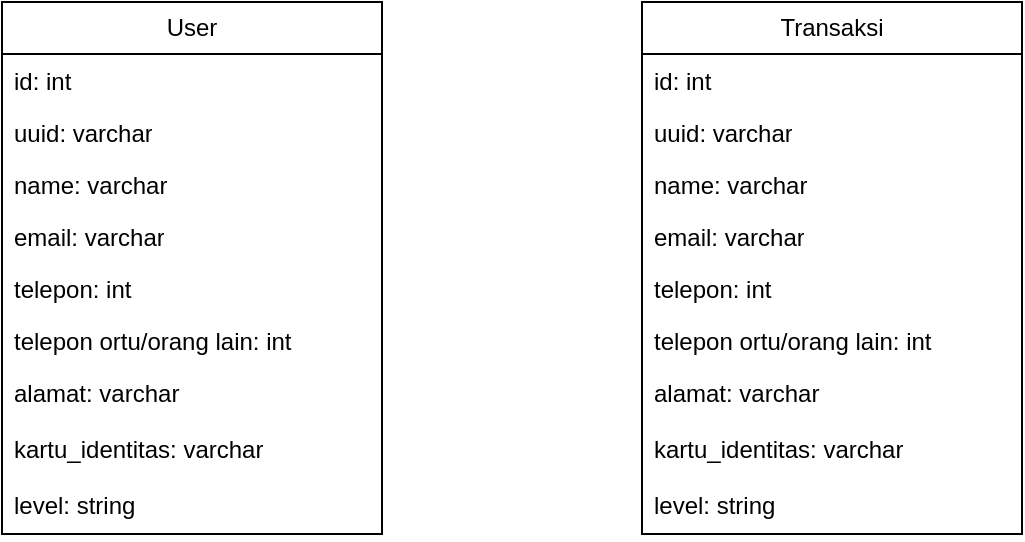 <mxfile version="24.0.2" type="github">
  <diagram name="Page-1" id="9ZRGtD-YlP-KnAtc68fH">
    <mxGraphModel dx="1050" dy="653" grid="1" gridSize="10" guides="1" tooltips="1" connect="1" arrows="1" fold="1" page="1" pageScale="1" pageWidth="850" pageHeight="1100" math="0" shadow="0">
      <root>
        <mxCell id="0" />
        <mxCell id="1" parent="0" />
        <mxCell id="C6Ly6a6qYXkCH6lOHlGY-5" value="User" style="swimlane;fontStyle=0;childLayout=stackLayout;horizontal=1;startSize=26;fillColor=none;horizontalStack=0;resizeParent=1;resizeParentMax=0;resizeLast=0;collapsible=1;marginBottom=0;whiteSpace=wrap;html=1;" parent="1" vertex="1">
          <mxGeometry x="100" y="40" width="190" height="266" as="geometry" />
        </mxCell>
        <mxCell id="C6Ly6a6qYXkCH6lOHlGY-6" value="id: int" style="text;strokeColor=none;fillColor=none;align=left;verticalAlign=top;spacingLeft=4;spacingRight=4;overflow=hidden;rotatable=0;points=[[0,0.5],[1,0.5]];portConstraint=eastwest;whiteSpace=wrap;html=1;" parent="C6Ly6a6qYXkCH6lOHlGY-5" vertex="1">
          <mxGeometry y="26" width="190" height="26" as="geometry" />
        </mxCell>
        <mxCell id="C6Ly6a6qYXkCH6lOHlGY-7" value="uuid: varchar&lt;div&gt;&lt;br&gt;&lt;/div&gt;" style="text;strokeColor=none;fillColor=none;align=left;verticalAlign=top;spacingLeft=4;spacingRight=4;overflow=hidden;rotatable=0;points=[[0,0.5],[1,0.5]];portConstraint=eastwest;whiteSpace=wrap;html=1;" parent="C6Ly6a6qYXkCH6lOHlGY-5" vertex="1">
          <mxGeometry y="52" width="190" height="26" as="geometry" />
        </mxCell>
        <mxCell id="C6Ly6a6qYXkCH6lOHlGY-8" value="name: varchar&lt;div&gt;&lt;br&gt;&lt;/div&gt;" style="text;strokeColor=none;fillColor=none;align=left;verticalAlign=top;spacingLeft=4;spacingRight=4;overflow=hidden;rotatable=0;points=[[0,0.5],[1,0.5]];portConstraint=eastwest;whiteSpace=wrap;html=1;" parent="C6Ly6a6qYXkCH6lOHlGY-5" vertex="1">
          <mxGeometry y="78" width="190" height="26" as="geometry" />
        </mxCell>
        <mxCell id="0sUSzOSPip6sNMtMdGlN-2" value="&lt;div&gt;email: varchar&lt;/div&gt;&lt;div&gt;&lt;br&gt;&lt;/div&gt;" style="text;strokeColor=none;fillColor=none;align=left;verticalAlign=top;spacingLeft=4;spacingRight=4;overflow=hidden;rotatable=0;points=[[0,0.5],[1,0.5]];portConstraint=eastwest;whiteSpace=wrap;html=1;" parent="C6Ly6a6qYXkCH6lOHlGY-5" vertex="1">
          <mxGeometry y="104" width="190" height="26" as="geometry" />
        </mxCell>
        <mxCell id="0sUSzOSPip6sNMtMdGlN-3" value="&lt;div&gt;telepon: int&lt;/div&gt;" style="text;strokeColor=none;fillColor=none;align=left;verticalAlign=top;spacingLeft=4;spacingRight=4;overflow=hidden;rotatable=0;points=[[0,0.5],[1,0.5]];portConstraint=eastwest;whiteSpace=wrap;html=1;" parent="C6Ly6a6qYXkCH6lOHlGY-5" vertex="1">
          <mxGeometry y="130" width="190" height="26" as="geometry" />
        </mxCell>
        <mxCell id="0sUSzOSPip6sNMtMdGlN-4" value="&lt;div&gt;telepon ortu/orang lain: int&lt;/div&gt;&lt;div&gt;&lt;br&gt;&lt;/div&gt;" style="text;strokeColor=none;fillColor=none;align=left;verticalAlign=top;spacingLeft=4;spacingRight=4;overflow=hidden;rotatable=0;points=[[0,0.5],[1,0.5]];portConstraint=eastwest;whiteSpace=wrap;html=1;" parent="C6Ly6a6qYXkCH6lOHlGY-5" vertex="1">
          <mxGeometry y="156" width="190" height="26" as="geometry" />
        </mxCell>
        <mxCell id="0sUSzOSPip6sNMtMdGlN-5" value="&lt;div&gt;alamat: varchar&lt;/div&gt;" style="text;strokeColor=none;fillColor=none;align=left;verticalAlign=top;spacingLeft=4;spacingRight=4;overflow=hidden;rotatable=0;points=[[0,0.5],[1,0.5]];portConstraint=eastwest;whiteSpace=wrap;html=1;" parent="C6Ly6a6qYXkCH6lOHlGY-5" vertex="1">
          <mxGeometry y="182" width="190" height="28" as="geometry" />
        </mxCell>
        <mxCell id="0sUSzOSPip6sNMtMdGlN-6" value="kartu_identitas: varchar" style="text;strokeColor=none;fillColor=none;align=left;verticalAlign=top;spacingLeft=4;spacingRight=4;overflow=hidden;rotatable=0;points=[[0,0.5],[1,0.5]];portConstraint=eastwest;whiteSpace=wrap;html=1;" parent="C6Ly6a6qYXkCH6lOHlGY-5" vertex="1">
          <mxGeometry y="210" width="190" height="28" as="geometry" />
        </mxCell>
        <mxCell id="0sUSzOSPip6sNMtMdGlN-7" value="level: string" style="text;strokeColor=none;fillColor=none;align=left;verticalAlign=top;spacingLeft=4;spacingRight=4;overflow=hidden;rotatable=0;points=[[0,0.5],[1,0.5]];portConstraint=eastwest;whiteSpace=wrap;html=1;" parent="C6Ly6a6qYXkCH6lOHlGY-5" vertex="1">
          <mxGeometry y="238" width="190" height="28" as="geometry" />
        </mxCell>
        <mxCell id="0sUSzOSPip6sNMtMdGlN-8" value="Transaksi" style="swimlane;fontStyle=0;childLayout=stackLayout;horizontal=1;startSize=26;fillColor=none;horizontalStack=0;resizeParent=1;resizeParentMax=0;resizeLast=0;collapsible=1;marginBottom=0;whiteSpace=wrap;html=1;" parent="1" vertex="1">
          <mxGeometry x="420" y="40" width="190" height="266" as="geometry" />
        </mxCell>
        <mxCell id="0sUSzOSPip6sNMtMdGlN-9" value="id: int" style="text;strokeColor=none;fillColor=none;align=left;verticalAlign=top;spacingLeft=4;spacingRight=4;overflow=hidden;rotatable=0;points=[[0,0.5],[1,0.5]];portConstraint=eastwest;whiteSpace=wrap;html=1;" parent="0sUSzOSPip6sNMtMdGlN-8" vertex="1">
          <mxGeometry y="26" width="190" height="26" as="geometry" />
        </mxCell>
        <mxCell id="0sUSzOSPip6sNMtMdGlN-10" value="uuid: varchar&lt;div&gt;&lt;br&gt;&lt;/div&gt;" style="text;strokeColor=none;fillColor=none;align=left;verticalAlign=top;spacingLeft=4;spacingRight=4;overflow=hidden;rotatable=0;points=[[0,0.5],[1,0.5]];portConstraint=eastwest;whiteSpace=wrap;html=1;" parent="0sUSzOSPip6sNMtMdGlN-8" vertex="1">
          <mxGeometry y="52" width="190" height="26" as="geometry" />
        </mxCell>
        <mxCell id="0sUSzOSPip6sNMtMdGlN-11" value="name: varchar&lt;div&gt;&lt;br&gt;&lt;/div&gt;" style="text;strokeColor=none;fillColor=none;align=left;verticalAlign=top;spacingLeft=4;spacingRight=4;overflow=hidden;rotatable=0;points=[[0,0.5],[1,0.5]];portConstraint=eastwest;whiteSpace=wrap;html=1;" parent="0sUSzOSPip6sNMtMdGlN-8" vertex="1">
          <mxGeometry y="78" width="190" height="26" as="geometry" />
        </mxCell>
        <mxCell id="0sUSzOSPip6sNMtMdGlN-12" value="&lt;div&gt;email: varchar&lt;/div&gt;&lt;div&gt;&lt;br&gt;&lt;/div&gt;" style="text;strokeColor=none;fillColor=none;align=left;verticalAlign=top;spacingLeft=4;spacingRight=4;overflow=hidden;rotatable=0;points=[[0,0.5],[1,0.5]];portConstraint=eastwest;whiteSpace=wrap;html=1;" parent="0sUSzOSPip6sNMtMdGlN-8" vertex="1">
          <mxGeometry y="104" width="190" height="26" as="geometry" />
        </mxCell>
        <mxCell id="0sUSzOSPip6sNMtMdGlN-13" value="&lt;div&gt;telepon: int&lt;/div&gt;" style="text;strokeColor=none;fillColor=none;align=left;verticalAlign=top;spacingLeft=4;spacingRight=4;overflow=hidden;rotatable=0;points=[[0,0.5],[1,0.5]];portConstraint=eastwest;whiteSpace=wrap;html=1;" parent="0sUSzOSPip6sNMtMdGlN-8" vertex="1">
          <mxGeometry y="130" width="190" height="26" as="geometry" />
        </mxCell>
        <mxCell id="0sUSzOSPip6sNMtMdGlN-14" value="&lt;div&gt;telepon ortu/orang lain: int&lt;/div&gt;&lt;div&gt;&lt;br&gt;&lt;/div&gt;" style="text;strokeColor=none;fillColor=none;align=left;verticalAlign=top;spacingLeft=4;spacingRight=4;overflow=hidden;rotatable=0;points=[[0,0.5],[1,0.5]];portConstraint=eastwest;whiteSpace=wrap;html=1;" parent="0sUSzOSPip6sNMtMdGlN-8" vertex="1">
          <mxGeometry y="156" width="190" height="26" as="geometry" />
        </mxCell>
        <mxCell id="0sUSzOSPip6sNMtMdGlN-15" value="&lt;div&gt;alamat: varchar&lt;/div&gt;" style="text;strokeColor=none;fillColor=none;align=left;verticalAlign=top;spacingLeft=4;spacingRight=4;overflow=hidden;rotatable=0;points=[[0,0.5],[1,0.5]];portConstraint=eastwest;whiteSpace=wrap;html=1;" parent="0sUSzOSPip6sNMtMdGlN-8" vertex="1">
          <mxGeometry y="182" width="190" height="28" as="geometry" />
        </mxCell>
        <mxCell id="0sUSzOSPip6sNMtMdGlN-16" value="kartu_identitas: varchar" style="text;strokeColor=none;fillColor=none;align=left;verticalAlign=top;spacingLeft=4;spacingRight=4;overflow=hidden;rotatable=0;points=[[0,0.5],[1,0.5]];portConstraint=eastwest;whiteSpace=wrap;html=1;" parent="0sUSzOSPip6sNMtMdGlN-8" vertex="1">
          <mxGeometry y="210" width="190" height="28" as="geometry" />
        </mxCell>
        <mxCell id="0sUSzOSPip6sNMtMdGlN-17" value="level: string" style="text;strokeColor=none;fillColor=none;align=left;verticalAlign=top;spacingLeft=4;spacingRight=4;overflow=hidden;rotatable=0;points=[[0,0.5],[1,0.5]];portConstraint=eastwest;whiteSpace=wrap;html=1;" parent="0sUSzOSPip6sNMtMdGlN-8" vertex="1">
          <mxGeometry y="238" width="190" height="28" as="geometry" />
        </mxCell>
      </root>
    </mxGraphModel>
  </diagram>
</mxfile>

